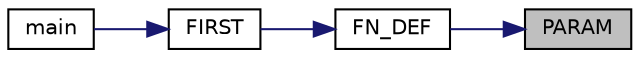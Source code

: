 digraph "PARAM"
{
 // LATEX_PDF_SIZE
  edge [fontname="Helvetica",fontsize="10",labelfontname="Helvetica",labelfontsize="10"];
  node [fontname="Helvetica",fontsize="10",shape=record];
  rankdir="RL";
  Node1 [label="PARAM",height=0.2,width=0.4,color="black", fillcolor="grey75", style="filled", fontcolor="black",tooltip="Function for processing parameters of declaraced function."];
  Node1 -> Node2 [dir="back",color="midnightblue",fontsize="10",style="solid"];
  Node2 [label="FN_DEF",height=0.2,width=0.4,color="black", fillcolor="white", style="filled",URL="$syntactic__analysis_8c.html#afb9892407a0399d61e51261ff730599a",tooltip="Processes function declaration."];
  Node2 -> Node3 [dir="back",color="midnightblue",fontsize="10",style="solid"];
  Node3 [label="FIRST",height=0.2,width=0.4,color="black", fillcolor="white", style="filled",URL="$syntactic__analysis_8c.html#a607ec0964227a0c6c98fd79770e51c11",tooltip="Processes the FIRST rule in the syntactic analysis."];
  Node3 -> Node4 [dir="back",color="midnightblue",fontsize="10",style="solid"];
  Node4 [label="main",height=0.2,width=0.4,color="black", fillcolor="white", style="filled",URL="$main_8c.html#a3c04138a5bfe5d72780bb7e82a18e627",tooltip=" "];
}
